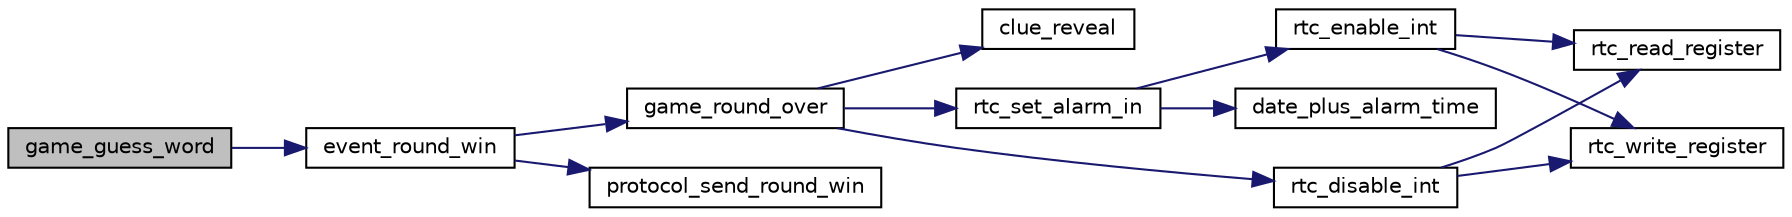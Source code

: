 digraph "game_guess_word"
{
 // LATEX_PDF_SIZE
  edge [fontname="Helvetica",fontsize="10",labelfontname="Helvetica",labelfontsize="10"];
  node [fontname="Helvetica",fontsize="10",shape=record];
  rankdir="LR";
  Node1 [label="game_guess_word",height=0.2,width=0.4,color="black", fillcolor="grey75", style="filled", fontcolor="black",tooltip="Adds a word guess. And reacts according to weather it is correct."];
  Node1 -> Node2 [color="midnightblue",fontsize="10",style="solid",fontname="Helvetica"];
  Node2 [label="event_round_win",height=0.2,width=0.4,color="black", fillcolor="white", style="filled",URL="$group__dispatcher.html#ga37df00ab49c3c54dcf2fd2cee7a952a5",tooltip="Sets the round as won, updates the score and notifies the other player."];
  Node2 -> Node3 [color="midnightblue",fontsize="10",style="solid",fontname="Helvetica"];
  Node3 [label="game_round_over",height=0.2,width=0.4,color="black", fillcolor="white", style="filled",URL="$group__game.html#ga3e3b7cd44197d8a1bd11f7f82aa3c767",tooltip="Ends the current round."];
  Node3 -> Node4 [color="midnightblue",fontsize="10",style="solid",fontname="Helvetica"];
  Node4 [label="clue_reveal",height=0.2,width=0.4,color="black", fillcolor="white", style="filled",URL="$group__clue.html#ga4362997e5a7009bc2cd0fe105e2fa9fc",tooltip="Makes the whole word revealed in the given word clue."];
  Node3 -> Node5 [color="midnightblue",fontsize="10",style="solid",fontname="Helvetica"];
  Node5 [label="rtc_disable_int",height=0.2,width=0.4,color="black", fillcolor="white", style="filled",URL="$group__rtc.html#gad0e26524911e8ec8710cd8364fcd924a",tooltip="Disables a type of interrupt."];
  Node5 -> Node6 [color="midnightblue",fontsize="10",style="solid",fontname="Helvetica"];
  Node6 [label="rtc_read_register",height=0.2,width=0.4,color="black", fillcolor="white", style="filled",URL="$group__rtc.html#gaeb22f43773d6e29365a07f7f847dfbb9",tooltip="Reads data from a RTC register."];
  Node5 -> Node7 [color="midnightblue",fontsize="10",style="solid",fontname="Helvetica"];
  Node7 [label="rtc_write_register",height=0.2,width=0.4,color="black", fillcolor="white", style="filled",URL="$group__rtc.html#ga30aa093c07ae9ee5626c2a50a40641d1",tooltip="Writes data to a RTC register."];
  Node3 -> Node8 [color="midnightblue",fontsize="10",style="solid",fontname="Helvetica"];
  Node8 [label="rtc_set_alarm_in",height=0.2,width=0.4,color="black", fillcolor="white", style="filled",URL="$group__rtc.html#ga49dc9bc6e37a97deaf7ee0dc0f9110e1",tooltip="Sets an alarm with remaining time to alarm from now."];
  Node8 -> Node9 [color="midnightblue",fontsize="10",style="solid",fontname="Helvetica"];
  Node9 [label="date_plus_alarm_time",height=0.2,width=0.4,color="black", fillcolor="white", style="filled",URL="$group__date.html#gacf12b565d3e4489dd6026ce1ee6b5ebc",tooltip="Adds a date_t to a rtc_alarm_time_t."];
  Node8 -> Node10 [color="midnightblue",fontsize="10",style="solid",fontname="Helvetica"];
  Node10 [label="rtc_enable_int",height=0.2,width=0.4,color="black", fillcolor="white", style="filled",URL="$group__rtc.html#ga2780c6d57b30b6d1804927a1d5c1dd1b",tooltip="Enables a type of interrupt with the given configuration."];
  Node10 -> Node6 [color="midnightblue",fontsize="10",style="solid",fontname="Helvetica"];
  Node10 -> Node7 [color="midnightblue",fontsize="10",style="solid",fontname="Helvetica"];
  Node2 -> Node11 [color="midnightblue",fontsize="10",style="solid",fontname="Helvetica"];
  Node11 [label="protocol_send_round_win",height=0.2,width=0.4,color="black", fillcolor="white", style="filled",URL="$group__protocol.html#gacfefff6d72000e2ec5cf3060d675a64a",tooltip="Sends a message of type MSG_ROUND_WIN."];
}
